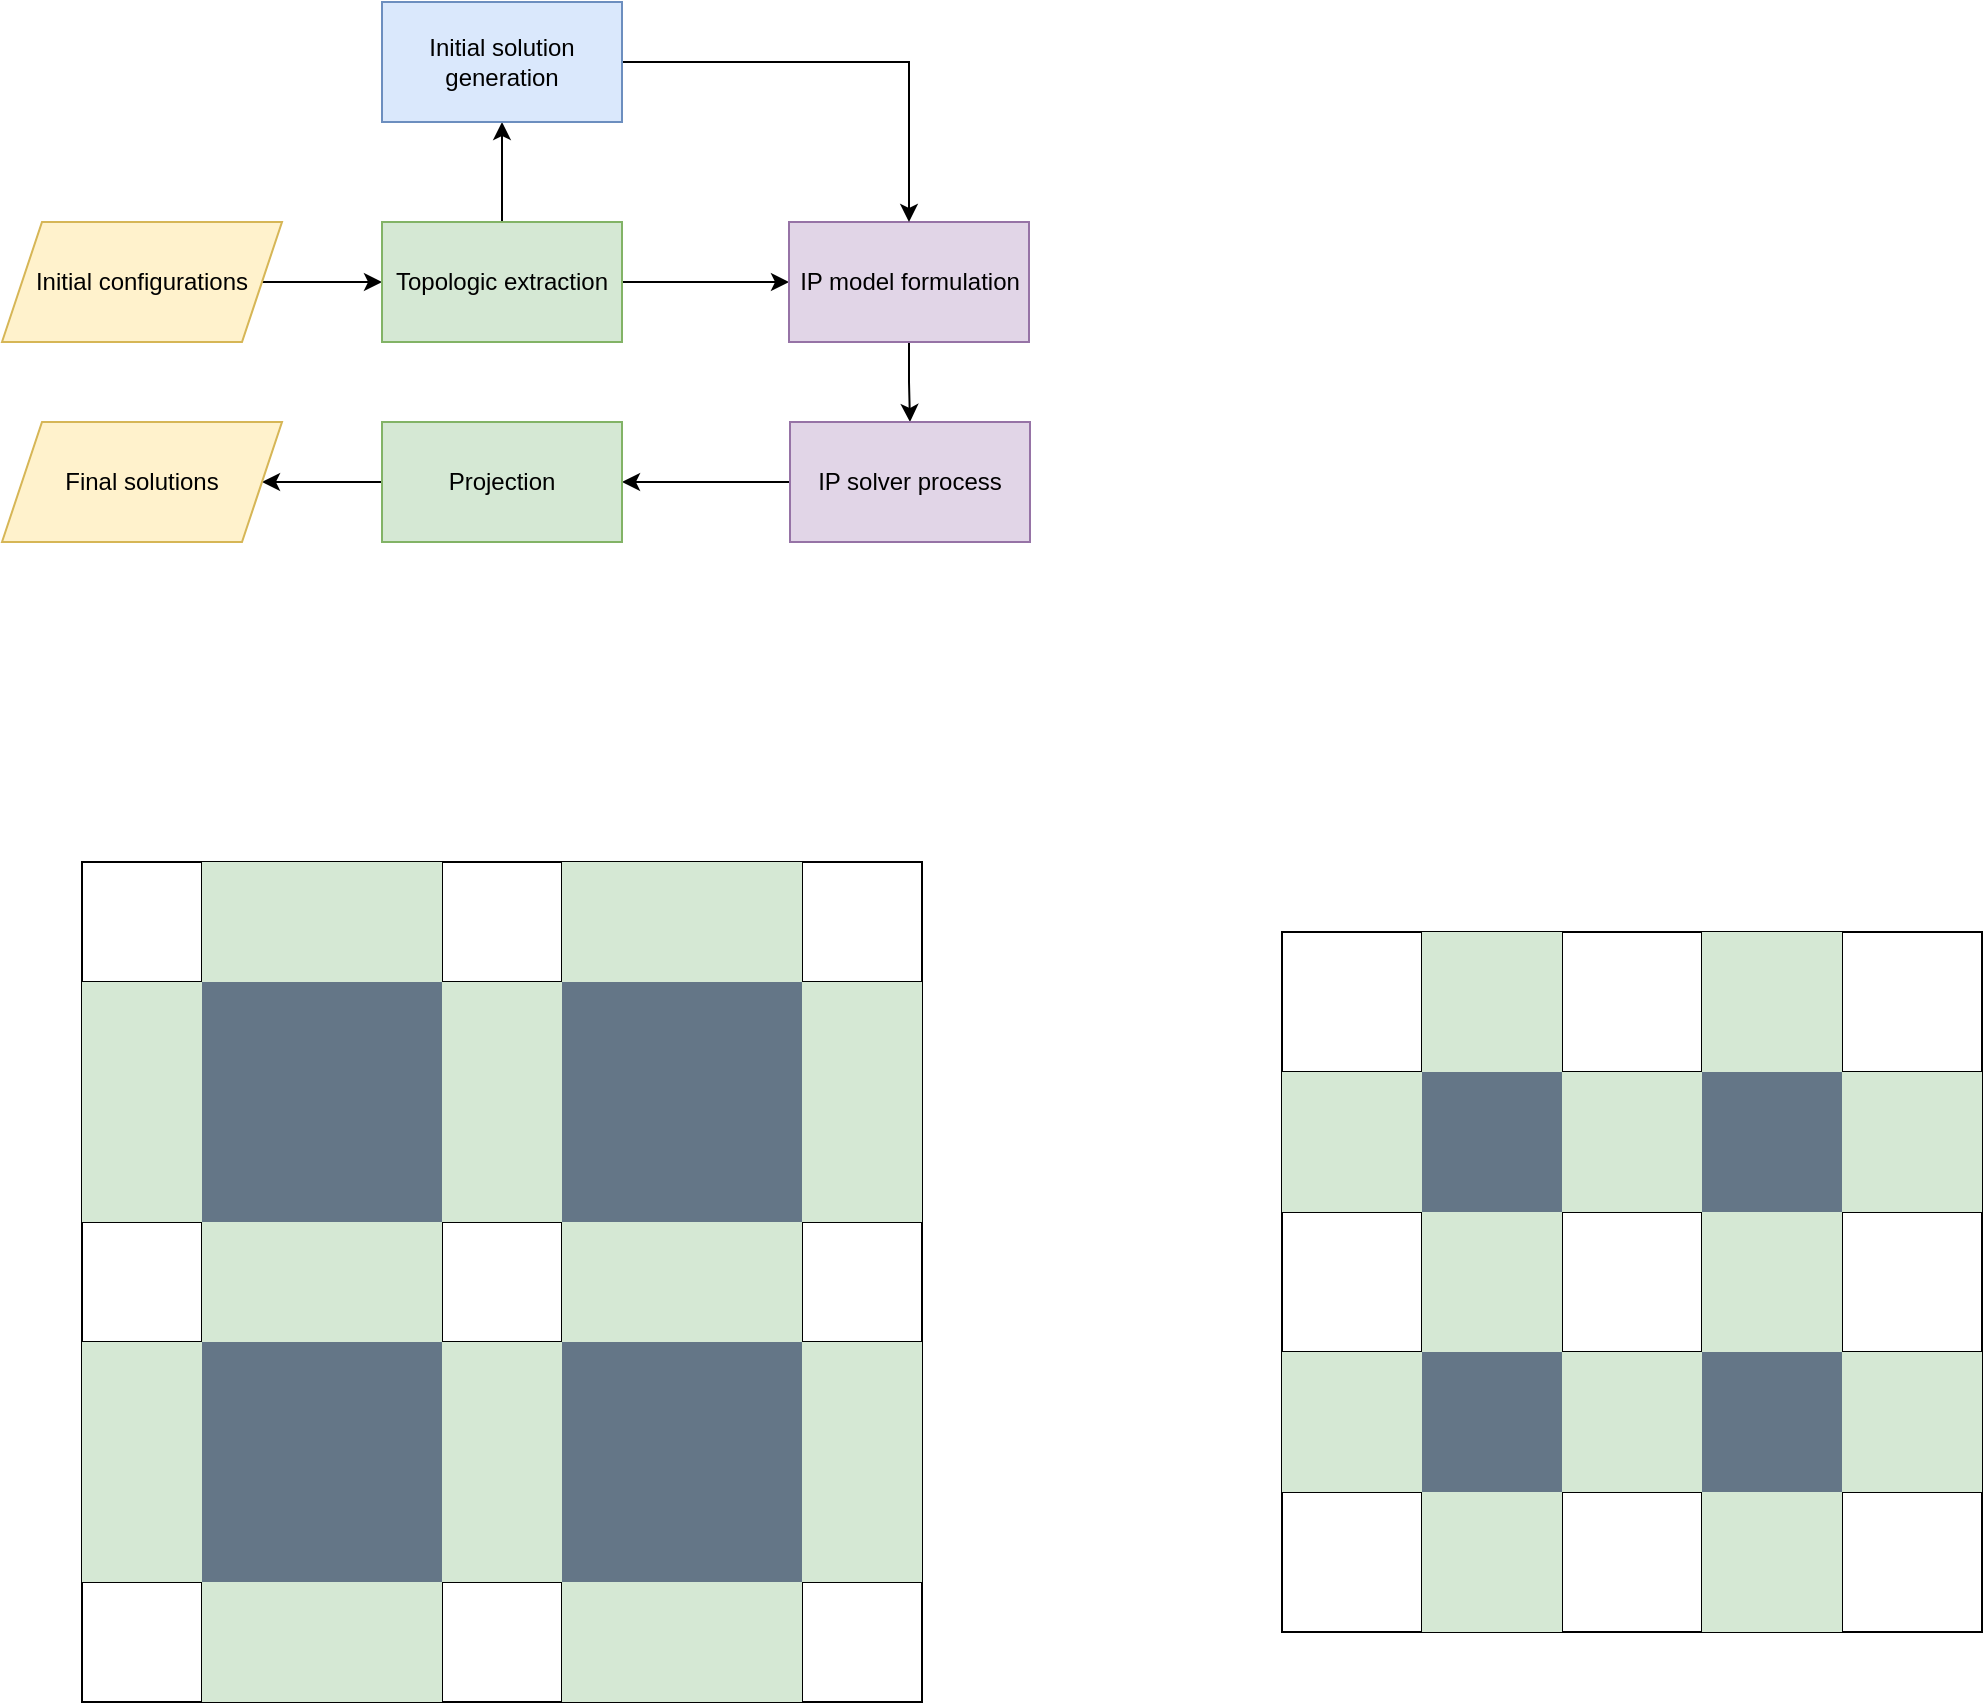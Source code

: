 <mxfile version="14.5.3" type="github">
  <diagram id="I2StB4HqvmvGapNNE5oy" name="Page-1">
    <mxGraphModel dx="1176" dy="695" grid="1" gridSize="10" guides="1" tooltips="1" connect="1" arrows="1" fold="1" page="1" pageScale="1" pageWidth="827" pageHeight="1169" math="0" shadow="0">
      <root>
        <mxCell id="0" />
        <mxCell id="1" parent="0" />
        <mxCell id="PMEJsE3CoTqAWys0NIsd-4" style="edgeStyle=orthogonalEdgeStyle;rounded=0;orthogonalLoop=1;jettySize=auto;html=1;exitX=1;exitY=0.5;exitDx=0;exitDy=0;entryX=0;entryY=0.5;entryDx=0;entryDy=0;" parent="1" source="PMEJsE3CoTqAWys0NIsd-5" target="PMEJsE3CoTqAWys0NIsd-2" edge="1">
          <mxGeometry relative="1" as="geometry">
            <mxPoint x="170" y="360" as="sourcePoint" />
          </mxGeometry>
        </mxCell>
        <mxCell id="PMEJsE3CoTqAWys0NIsd-7" value="" style="edgeStyle=orthogonalEdgeStyle;rounded=0;orthogonalLoop=1;jettySize=auto;html=1;" parent="1" source="PMEJsE3CoTqAWys0NIsd-2" target="PMEJsE3CoTqAWys0NIsd-6" edge="1">
          <mxGeometry relative="1" as="geometry" />
        </mxCell>
        <mxCell id="PMEJsE3CoTqAWys0NIsd-10" value="" style="edgeStyle=orthogonalEdgeStyle;rounded=0;orthogonalLoop=1;jettySize=auto;html=1;" parent="1" source="PMEJsE3CoTqAWys0NIsd-2" target="PMEJsE3CoTqAWys0NIsd-9" edge="1">
          <mxGeometry relative="1" as="geometry" />
        </mxCell>
        <mxCell id="PMEJsE3CoTqAWys0NIsd-2" value="Topologic extraction" style="rounded=0;whiteSpace=wrap;html=1;fillColor=#d5e8d4;strokeColor=#82b366;" parent="1" vertex="1">
          <mxGeometry x="210" y="330" width="120" height="60" as="geometry" />
        </mxCell>
        <mxCell id="PMEJsE3CoTqAWys0NIsd-5" value="Initial configurations" style="shape=parallelogram;perimeter=parallelogramPerimeter;whiteSpace=wrap;html=1;fixedSize=1;fillColor=#fff2cc;strokeColor=#d6b656;" parent="1" vertex="1">
          <mxGeometry x="20" y="330" width="140" height="60" as="geometry" />
        </mxCell>
        <mxCell id="PMEJsE3CoTqAWys0NIsd-13" value="" style="edgeStyle=orthogonalEdgeStyle;rounded=0;orthogonalLoop=1;jettySize=auto;html=1;" parent="1" source="PMEJsE3CoTqAWys0NIsd-6" target="PMEJsE3CoTqAWys0NIsd-12" edge="1">
          <mxGeometry relative="1" as="geometry" />
        </mxCell>
        <mxCell id="PMEJsE3CoTqAWys0NIsd-6" value="IP model formulation" style="rounded=0;whiteSpace=wrap;html=1;fillColor=#e1d5e7;strokeColor=#9673a6;" parent="1" vertex="1">
          <mxGeometry x="413.5" y="330" width="120" height="60" as="geometry" />
        </mxCell>
        <mxCell id="PMEJsE3CoTqAWys0NIsd-11" style="edgeStyle=orthogonalEdgeStyle;rounded=0;orthogonalLoop=1;jettySize=auto;html=1;exitX=1;exitY=0.5;exitDx=0;exitDy=0;entryX=0.5;entryY=0;entryDx=0;entryDy=0;" parent="1" source="PMEJsE3CoTqAWys0NIsd-9" target="PMEJsE3CoTqAWys0NIsd-6" edge="1">
          <mxGeometry relative="1" as="geometry" />
        </mxCell>
        <mxCell id="PMEJsE3CoTqAWys0NIsd-9" value="Initial solution generation" style="whiteSpace=wrap;html=1;rounded=0;fillColor=#dae8fc;strokeColor=#6c8ebf;" parent="1" vertex="1">
          <mxGeometry x="210" y="220" width="120" height="60" as="geometry" />
        </mxCell>
        <mxCell id="PMEJsE3CoTqAWys0NIsd-18" value="" style="edgeStyle=orthogonalEdgeStyle;rounded=0;orthogonalLoop=1;jettySize=auto;html=1;" parent="1" source="PMEJsE3CoTqAWys0NIsd-12" target="PMEJsE3CoTqAWys0NIsd-14" edge="1">
          <mxGeometry relative="1" as="geometry" />
        </mxCell>
        <mxCell id="PMEJsE3CoTqAWys0NIsd-12" value="IP solver process" style="whiteSpace=wrap;html=1;rounded=0;fillColor=#e1d5e7;strokeColor=#9673a6;" parent="1" vertex="1">
          <mxGeometry x="414" y="430" width="120" height="60" as="geometry" />
        </mxCell>
        <mxCell id="PMEJsE3CoTqAWys0NIsd-17" value="" style="edgeStyle=orthogonalEdgeStyle;rounded=0;orthogonalLoop=1;jettySize=auto;html=1;" parent="1" source="PMEJsE3CoTqAWys0NIsd-14" target="PMEJsE3CoTqAWys0NIsd-16" edge="1">
          <mxGeometry relative="1" as="geometry" />
        </mxCell>
        <mxCell id="PMEJsE3CoTqAWys0NIsd-14" value="Projection" style="whiteSpace=wrap;html=1;rounded=0;fillColor=#d5e8d4;strokeColor=#82b366;" parent="1" vertex="1">
          <mxGeometry x="210" y="430" width="120" height="60" as="geometry" />
        </mxCell>
        <mxCell id="PMEJsE3CoTqAWys0NIsd-16" value="Final solutions" style="shape=parallelogram;perimeter=parallelogramPerimeter;whiteSpace=wrap;html=1;fixedSize=1;rounded=0;fillColor=#fff2cc;strokeColor=#d6b656;" parent="1" vertex="1">
          <mxGeometry x="20" y="430" width="140" height="60" as="geometry" />
        </mxCell>
        <mxCell id="oNIAzY-AN2ZQxvYKMyRC-1" value="" style="shape=table;html=1;whiteSpace=wrap;startSize=0;container=1;collapsible=0;childLayout=tableLayout;" vertex="1" parent="1">
          <mxGeometry x="60" y="650" width="420" height="420" as="geometry" />
        </mxCell>
        <mxCell id="oNIAzY-AN2ZQxvYKMyRC-2" value="" style="shape=partialRectangle;html=1;whiteSpace=wrap;collapsible=0;dropTarget=0;pointerEvents=0;fillColor=none;top=0;left=0;bottom=0;right=0;points=[[0,0.5],[1,0.5]];portConstraint=eastwest;" vertex="1" parent="oNIAzY-AN2ZQxvYKMyRC-1">
          <mxGeometry width="420" height="60" as="geometry" />
        </mxCell>
        <mxCell id="oNIAzY-AN2ZQxvYKMyRC-3" value="" style="shape=partialRectangle;html=1;whiteSpace=wrap;connectable=0;overflow=hidden;fillColor=none;top=0;left=0;bottom=0;right=0;" vertex="1" parent="oNIAzY-AN2ZQxvYKMyRC-2">
          <mxGeometry width="60" height="60" as="geometry" />
        </mxCell>
        <mxCell id="oNIAzY-AN2ZQxvYKMyRC-4" value="" style="shape=partialRectangle;html=1;whiteSpace=wrap;connectable=0;overflow=hidden;fillColor=#d5e8d4;top=0;left=0;bottom=0;right=0;strokeColor=#82b366;" vertex="1" parent="oNIAzY-AN2ZQxvYKMyRC-2">
          <mxGeometry x="60" width="60" height="60" as="geometry" />
        </mxCell>
        <mxCell id="oNIAzY-AN2ZQxvYKMyRC-5" value="" style="shape=partialRectangle;html=1;whiteSpace=wrap;connectable=0;overflow=hidden;fillColor=#d5e8d4;top=0;left=0;bottom=0;right=0;strokeColor=#82b366;" vertex="1" parent="oNIAzY-AN2ZQxvYKMyRC-2">
          <mxGeometry x="120" width="60" height="60" as="geometry" />
        </mxCell>
        <mxCell id="oNIAzY-AN2ZQxvYKMyRC-6" value="" style="shape=partialRectangle;html=1;whiteSpace=wrap;connectable=0;overflow=hidden;fillColor=none;top=0;left=0;bottom=0;right=0;" vertex="1" parent="oNIAzY-AN2ZQxvYKMyRC-2">
          <mxGeometry x="180" width="60" height="60" as="geometry" />
        </mxCell>
        <mxCell id="oNIAzY-AN2ZQxvYKMyRC-7" value="" style="shape=partialRectangle;html=1;whiteSpace=wrap;connectable=0;overflow=hidden;fillColor=#d5e8d4;top=0;left=0;bottom=0;right=0;strokeColor=#82b366;" vertex="1" parent="oNIAzY-AN2ZQxvYKMyRC-2">
          <mxGeometry x="240" width="60" height="60" as="geometry" />
        </mxCell>
        <mxCell id="oNIAzY-AN2ZQxvYKMyRC-8" value="" style="shape=partialRectangle;html=1;whiteSpace=wrap;connectable=0;overflow=hidden;fillColor=#d5e8d4;top=0;left=0;bottom=0;right=0;strokeColor=#82b366;" vertex="1" parent="oNIAzY-AN2ZQxvYKMyRC-2">
          <mxGeometry x="300" width="60" height="60" as="geometry" />
        </mxCell>
        <mxCell id="oNIAzY-AN2ZQxvYKMyRC-9" value="" style="shape=partialRectangle;html=1;whiteSpace=wrap;connectable=0;overflow=hidden;fillColor=none;top=0;left=0;bottom=0;right=0;" vertex="1" parent="oNIAzY-AN2ZQxvYKMyRC-2">
          <mxGeometry x="360" width="60" height="60" as="geometry" />
        </mxCell>
        <mxCell id="oNIAzY-AN2ZQxvYKMyRC-10" value="" style="shape=partialRectangle;html=1;whiteSpace=wrap;collapsible=0;dropTarget=0;pointerEvents=0;fillColor=none;top=0;left=0;bottom=0;right=0;points=[[0,0.5],[1,0.5]];portConstraint=eastwest;" vertex="1" parent="oNIAzY-AN2ZQxvYKMyRC-1">
          <mxGeometry y="60" width="420" height="60" as="geometry" />
        </mxCell>
        <mxCell id="oNIAzY-AN2ZQxvYKMyRC-11" value="" style="shape=partialRectangle;html=1;whiteSpace=wrap;connectable=0;overflow=hidden;fillColor=#d5e8d4;top=0;left=0;bottom=0;right=0;strokeColor=#82b366;" vertex="1" parent="oNIAzY-AN2ZQxvYKMyRC-10">
          <mxGeometry width="60" height="60" as="geometry" />
        </mxCell>
        <mxCell id="oNIAzY-AN2ZQxvYKMyRC-12" value="" style="shape=partialRectangle;html=1;whiteSpace=wrap;connectable=0;overflow=hidden;fillColor=#647687;top=0;left=0;bottom=0;right=0;strokeColor=#314354;fontColor=#ffffff;" vertex="1" parent="oNIAzY-AN2ZQxvYKMyRC-10">
          <mxGeometry x="60" width="60" height="60" as="geometry" />
        </mxCell>
        <mxCell id="oNIAzY-AN2ZQxvYKMyRC-13" value="" style="shape=partialRectangle;html=1;whiteSpace=wrap;connectable=0;overflow=hidden;fillColor=#647687;top=0;left=0;bottom=0;right=0;strokeColor=#314354;fontColor=#ffffff;" vertex="1" parent="oNIAzY-AN2ZQxvYKMyRC-10">
          <mxGeometry x="120" width="60" height="60" as="geometry" />
        </mxCell>
        <mxCell id="oNIAzY-AN2ZQxvYKMyRC-14" value="" style="shape=partialRectangle;html=1;whiteSpace=wrap;connectable=0;overflow=hidden;fillColor=#d5e8d4;top=0;left=0;bottom=0;right=0;strokeColor=#82b366;" vertex="1" parent="oNIAzY-AN2ZQxvYKMyRC-10">
          <mxGeometry x="180" width="60" height="60" as="geometry" />
        </mxCell>
        <mxCell id="oNIAzY-AN2ZQxvYKMyRC-15" value="" style="shape=partialRectangle;html=1;whiteSpace=wrap;connectable=0;overflow=hidden;fillColor=#647687;top=0;left=0;bottom=0;right=0;strokeColor=#314354;fontColor=#ffffff;" vertex="1" parent="oNIAzY-AN2ZQxvYKMyRC-10">
          <mxGeometry x="240" width="60" height="60" as="geometry" />
        </mxCell>
        <mxCell id="oNIAzY-AN2ZQxvYKMyRC-16" value="" style="shape=partialRectangle;html=1;whiteSpace=wrap;connectable=0;overflow=hidden;fillColor=#647687;top=0;left=0;bottom=0;right=0;strokeColor=#314354;fontColor=#ffffff;" vertex="1" parent="oNIAzY-AN2ZQxvYKMyRC-10">
          <mxGeometry x="300" width="60" height="60" as="geometry" />
        </mxCell>
        <mxCell id="oNIAzY-AN2ZQxvYKMyRC-17" value="" style="shape=partialRectangle;html=1;whiteSpace=wrap;connectable=0;overflow=hidden;fillColor=#d5e8d4;top=0;left=0;bottom=0;right=0;strokeColor=#82b366;" vertex="1" parent="oNIAzY-AN2ZQxvYKMyRC-10">
          <mxGeometry x="360" width="60" height="60" as="geometry" />
        </mxCell>
        <mxCell id="oNIAzY-AN2ZQxvYKMyRC-18" value="" style="shape=partialRectangle;html=1;whiteSpace=wrap;collapsible=0;dropTarget=0;pointerEvents=0;fillColor=none;top=0;left=0;bottom=0;right=0;points=[[0,0.5],[1,0.5]];portConstraint=eastwest;" vertex="1" parent="oNIAzY-AN2ZQxvYKMyRC-1">
          <mxGeometry y="120" width="420" height="60" as="geometry" />
        </mxCell>
        <mxCell id="oNIAzY-AN2ZQxvYKMyRC-19" value="" style="shape=partialRectangle;html=1;whiteSpace=wrap;connectable=0;overflow=hidden;fillColor=#d5e8d4;top=0;left=0;bottom=0;right=0;strokeColor=#82b366;" vertex="1" parent="oNIAzY-AN2ZQxvYKMyRC-18">
          <mxGeometry width="60" height="60" as="geometry" />
        </mxCell>
        <mxCell id="oNIAzY-AN2ZQxvYKMyRC-20" value="" style="shape=partialRectangle;html=1;whiteSpace=wrap;connectable=0;overflow=hidden;fillColor=#647687;top=0;left=0;bottom=0;right=0;strokeColor=#314354;fontColor=#ffffff;" vertex="1" parent="oNIAzY-AN2ZQxvYKMyRC-18">
          <mxGeometry x="60" width="60" height="60" as="geometry" />
        </mxCell>
        <mxCell id="oNIAzY-AN2ZQxvYKMyRC-21" value="" style="shape=partialRectangle;html=1;whiteSpace=wrap;connectable=0;overflow=hidden;fillColor=#647687;top=0;left=0;bottom=0;right=0;strokeColor=#314354;fontColor=#ffffff;" vertex="1" parent="oNIAzY-AN2ZQxvYKMyRC-18">
          <mxGeometry x="120" width="60" height="60" as="geometry" />
        </mxCell>
        <mxCell id="oNIAzY-AN2ZQxvYKMyRC-22" value="" style="shape=partialRectangle;html=1;whiteSpace=wrap;connectable=0;overflow=hidden;fillColor=#d5e8d4;top=0;left=0;bottom=0;right=0;strokeColor=#82b366;" vertex="1" parent="oNIAzY-AN2ZQxvYKMyRC-18">
          <mxGeometry x="180" width="60" height="60" as="geometry" />
        </mxCell>
        <mxCell id="oNIAzY-AN2ZQxvYKMyRC-23" value="" style="shape=partialRectangle;html=1;whiteSpace=wrap;connectable=0;overflow=hidden;fillColor=#647687;top=0;left=0;bottom=0;right=0;strokeColor=#314354;fontColor=#ffffff;" vertex="1" parent="oNIAzY-AN2ZQxvYKMyRC-18">
          <mxGeometry x="240" width="60" height="60" as="geometry" />
        </mxCell>
        <mxCell id="oNIAzY-AN2ZQxvYKMyRC-24" value="" style="shape=partialRectangle;html=1;whiteSpace=wrap;connectable=0;overflow=hidden;fillColor=#647687;top=0;left=0;bottom=0;right=0;strokeColor=#314354;fontColor=#ffffff;" vertex="1" parent="oNIAzY-AN2ZQxvYKMyRC-18">
          <mxGeometry x="300" width="60" height="60" as="geometry" />
        </mxCell>
        <mxCell id="oNIAzY-AN2ZQxvYKMyRC-25" value="" style="shape=partialRectangle;html=1;whiteSpace=wrap;connectable=0;overflow=hidden;fillColor=#d5e8d4;top=0;left=0;bottom=0;right=0;strokeColor=#82b366;" vertex="1" parent="oNIAzY-AN2ZQxvYKMyRC-18">
          <mxGeometry x="360" width="60" height="60" as="geometry" />
        </mxCell>
        <mxCell id="oNIAzY-AN2ZQxvYKMyRC-26" value="" style="shape=partialRectangle;html=1;whiteSpace=wrap;collapsible=0;dropTarget=0;pointerEvents=0;fillColor=none;top=0;left=0;bottom=0;right=0;points=[[0,0.5],[1,0.5]];portConstraint=eastwest;" vertex="1" parent="oNIAzY-AN2ZQxvYKMyRC-1">
          <mxGeometry y="180" width="420" height="60" as="geometry" />
        </mxCell>
        <mxCell id="oNIAzY-AN2ZQxvYKMyRC-27" value="" style="shape=partialRectangle;html=1;whiteSpace=wrap;connectable=0;overflow=hidden;fillColor=none;top=0;left=0;bottom=0;right=0;" vertex="1" parent="oNIAzY-AN2ZQxvYKMyRC-26">
          <mxGeometry width="60" height="60" as="geometry" />
        </mxCell>
        <mxCell id="oNIAzY-AN2ZQxvYKMyRC-28" value="" style="shape=partialRectangle;html=1;whiteSpace=wrap;connectable=0;overflow=hidden;fillColor=#d5e8d4;top=0;left=0;bottom=0;right=0;strokeColor=#82b366;" vertex="1" parent="oNIAzY-AN2ZQxvYKMyRC-26">
          <mxGeometry x="60" width="60" height="60" as="geometry" />
        </mxCell>
        <mxCell id="oNIAzY-AN2ZQxvYKMyRC-29" value="" style="shape=partialRectangle;html=1;whiteSpace=wrap;connectable=0;overflow=hidden;fillColor=#d5e8d4;top=0;left=0;bottom=0;right=0;strokeColor=#82b366;" vertex="1" parent="oNIAzY-AN2ZQxvYKMyRC-26">
          <mxGeometry x="120" width="60" height="60" as="geometry" />
        </mxCell>
        <mxCell id="oNIAzY-AN2ZQxvYKMyRC-30" value="" style="shape=partialRectangle;html=1;whiteSpace=wrap;connectable=0;overflow=hidden;fillColor=none;top=0;left=0;bottom=0;right=0;" vertex="1" parent="oNIAzY-AN2ZQxvYKMyRC-26">
          <mxGeometry x="180" width="60" height="60" as="geometry" />
        </mxCell>
        <mxCell id="oNIAzY-AN2ZQxvYKMyRC-31" value="" style="shape=partialRectangle;html=1;whiteSpace=wrap;connectable=0;overflow=hidden;fillColor=#d5e8d4;top=0;left=0;bottom=0;right=0;strokeColor=#82b366;" vertex="1" parent="oNIAzY-AN2ZQxvYKMyRC-26">
          <mxGeometry x="240" width="60" height="60" as="geometry" />
        </mxCell>
        <mxCell id="oNIAzY-AN2ZQxvYKMyRC-32" value="" style="shape=partialRectangle;html=1;whiteSpace=wrap;connectable=0;overflow=hidden;fillColor=#d5e8d4;top=0;left=0;bottom=0;right=0;strokeColor=#82b366;" vertex="1" parent="oNIAzY-AN2ZQxvYKMyRC-26">
          <mxGeometry x="300" width="60" height="60" as="geometry" />
        </mxCell>
        <mxCell id="oNIAzY-AN2ZQxvYKMyRC-33" value="" style="shape=partialRectangle;html=1;whiteSpace=wrap;connectable=0;overflow=hidden;fillColor=none;top=0;left=0;bottom=0;right=0;" vertex="1" parent="oNIAzY-AN2ZQxvYKMyRC-26">
          <mxGeometry x="360" width="60" height="60" as="geometry" />
        </mxCell>
        <mxCell id="oNIAzY-AN2ZQxvYKMyRC-34" value="" style="shape=partialRectangle;html=1;whiteSpace=wrap;collapsible=0;dropTarget=0;pointerEvents=0;fillColor=none;top=0;left=0;bottom=0;right=0;points=[[0,0.5],[1,0.5]];portConstraint=eastwest;" vertex="1" parent="oNIAzY-AN2ZQxvYKMyRC-1">
          <mxGeometry y="240" width="420" height="60" as="geometry" />
        </mxCell>
        <mxCell id="oNIAzY-AN2ZQxvYKMyRC-35" value="" style="shape=partialRectangle;html=1;whiteSpace=wrap;connectable=0;overflow=hidden;fillColor=#d5e8d4;top=0;left=0;bottom=0;right=0;strokeColor=#82b366;" vertex="1" parent="oNIAzY-AN2ZQxvYKMyRC-34">
          <mxGeometry width="60" height="60" as="geometry" />
        </mxCell>
        <mxCell id="oNIAzY-AN2ZQxvYKMyRC-36" value="" style="shape=partialRectangle;html=1;whiteSpace=wrap;connectable=0;overflow=hidden;fillColor=#647687;top=0;left=0;bottom=0;right=0;strokeColor=#314354;fontColor=#ffffff;" vertex="1" parent="oNIAzY-AN2ZQxvYKMyRC-34">
          <mxGeometry x="60" width="60" height="60" as="geometry" />
        </mxCell>
        <mxCell id="oNIAzY-AN2ZQxvYKMyRC-37" value="" style="shape=partialRectangle;html=1;whiteSpace=wrap;connectable=0;overflow=hidden;fillColor=#647687;top=0;left=0;bottom=0;right=0;strokeColor=#314354;fontColor=#ffffff;" vertex="1" parent="oNIAzY-AN2ZQxvYKMyRC-34">
          <mxGeometry x="120" width="60" height="60" as="geometry" />
        </mxCell>
        <mxCell id="oNIAzY-AN2ZQxvYKMyRC-38" value="" style="shape=partialRectangle;html=1;whiteSpace=wrap;connectable=0;overflow=hidden;fillColor=#d5e8d4;top=0;left=0;bottom=0;right=0;strokeColor=#82b366;" vertex="1" parent="oNIAzY-AN2ZQxvYKMyRC-34">
          <mxGeometry x="180" width="60" height="60" as="geometry" />
        </mxCell>
        <mxCell id="oNIAzY-AN2ZQxvYKMyRC-39" value="" style="shape=partialRectangle;html=1;whiteSpace=wrap;connectable=0;overflow=hidden;fillColor=#647687;top=0;left=0;bottom=0;right=0;strokeColor=#314354;fontColor=#ffffff;" vertex="1" parent="oNIAzY-AN2ZQxvYKMyRC-34">
          <mxGeometry x="240" width="60" height="60" as="geometry" />
        </mxCell>
        <mxCell id="oNIAzY-AN2ZQxvYKMyRC-40" value="" style="shape=partialRectangle;html=1;whiteSpace=wrap;connectable=0;overflow=hidden;fillColor=#647687;top=0;left=0;bottom=0;right=0;strokeColor=#314354;fontColor=#ffffff;" vertex="1" parent="oNIAzY-AN2ZQxvYKMyRC-34">
          <mxGeometry x="300" width="60" height="60" as="geometry" />
        </mxCell>
        <mxCell id="oNIAzY-AN2ZQxvYKMyRC-41" value="" style="shape=partialRectangle;html=1;whiteSpace=wrap;connectable=0;overflow=hidden;fillColor=#d5e8d4;top=0;left=0;bottom=0;right=0;strokeColor=#82b366;" vertex="1" parent="oNIAzY-AN2ZQxvYKMyRC-34">
          <mxGeometry x="360" width="60" height="60" as="geometry" />
        </mxCell>
        <mxCell id="oNIAzY-AN2ZQxvYKMyRC-42" value="" style="shape=partialRectangle;html=1;whiteSpace=wrap;collapsible=0;dropTarget=0;pointerEvents=0;fillColor=none;top=0;left=0;bottom=0;right=0;points=[[0,0.5],[1,0.5]];portConstraint=eastwest;" vertex="1" parent="oNIAzY-AN2ZQxvYKMyRC-1">
          <mxGeometry y="300" width="420" height="60" as="geometry" />
        </mxCell>
        <mxCell id="oNIAzY-AN2ZQxvYKMyRC-43" value="" style="shape=partialRectangle;html=1;whiteSpace=wrap;connectable=0;overflow=hidden;fillColor=#d5e8d4;top=0;left=0;bottom=0;right=0;strokeColor=#82b366;" vertex="1" parent="oNIAzY-AN2ZQxvYKMyRC-42">
          <mxGeometry width="60" height="60" as="geometry" />
        </mxCell>
        <mxCell id="oNIAzY-AN2ZQxvYKMyRC-44" value="" style="shape=partialRectangle;html=1;whiteSpace=wrap;connectable=0;overflow=hidden;fillColor=#647687;top=0;left=0;bottom=0;right=0;strokeColor=#314354;fontColor=#ffffff;" vertex="1" parent="oNIAzY-AN2ZQxvYKMyRC-42">
          <mxGeometry x="60" width="60" height="60" as="geometry" />
        </mxCell>
        <mxCell id="oNIAzY-AN2ZQxvYKMyRC-45" value="" style="shape=partialRectangle;html=1;whiteSpace=wrap;connectable=0;overflow=hidden;fillColor=#647687;top=0;left=0;bottom=0;right=0;strokeColor=#314354;fontColor=#ffffff;" vertex="1" parent="oNIAzY-AN2ZQxvYKMyRC-42">
          <mxGeometry x="120" width="60" height="60" as="geometry" />
        </mxCell>
        <mxCell id="oNIAzY-AN2ZQxvYKMyRC-46" value="" style="shape=partialRectangle;html=1;whiteSpace=wrap;connectable=0;overflow=hidden;fillColor=#d5e8d4;top=0;left=0;bottom=0;right=0;strokeColor=#82b366;" vertex="1" parent="oNIAzY-AN2ZQxvYKMyRC-42">
          <mxGeometry x="180" width="60" height="60" as="geometry" />
        </mxCell>
        <mxCell id="oNIAzY-AN2ZQxvYKMyRC-47" value="" style="shape=partialRectangle;html=1;whiteSpace=wrap;connectable=0;overflow=hidden;fillColor=#647687;top=0;left=0;bottom=0;right=0;strokeColor=#314354;fontColor=#ffffff;" vertex="1" parent="oNIAzY-AN2ZQxvYKMyRC-42">
          <mxGeometry x="240" width="60" height="60" as="geometry" />
        </mxCell>
        <mxCell id="oNIAzY-AN2ZQxvYKMyRC-48" value="" style="shape=partialRectangle;html=1;whiteSpace=wrap;connectable=0;overflow=hidden;fillColor=#647687;top=0;left=0;bottom=0;right=0;strokeColor=#314354;fontColor=#ffffff;" vertex="1" parent="oNIAzY-AN2ZQxvYKMyRC-42">
          <mxGeometry x="300" width="60" height="60" as="geometry" />
        </mxCell>
        <mxCell id="oNIAzY-AN2ZQxvYKMyRC-49" value="" style="shape=partialRectangle;html=1;whiteSpace=wrap;connectable=0;overflow=hidden;fillColor=#d5e8d4;top=0;left=0;bottom=0;right=0;strokeColor=#82b366;" vertex="1" parent="oNIAzY-AN2ZQxvYKMyRC-42">
          <mxGeometry x="360" width="60" height="60" as="geometry" />
        </mxCell>
        <mxCell id="oNIAzY-AN2ZQxvYKMyRC-50" value="" style="shape=partialRectangle;html=1;whiteSpace=wrap;collapsible=0;dropTarget=0;pointerEvents=0;fillColor=none;top=0;left=0;bottom=0;right=0;points=[[0,0.5],[1,0.5]];portConstraint=eastwest;" vertex="1" parent="oNIAzY-AN2ZQxvYKMyRC-1">
          <mxGeometry y="360" width="420" height="60" as="geometry" />
        </mxCell>
        <mxCell id="oNIAzY-AN2ZQxvYKMyRC-51" value="" style="shape=partialRectangle;html=1;whiteSpace=wrap;connectable=0;overflow=hidden;fillColor=none;top=0;left=0;bottom=0;right=0;" vertex="1" parent="oNIAzY-AN2ZQxvYKMyRC-50">
          <mxGeometry width="60" height="60" as="geometry" />
        </mxCell>
        <mxCell id="oNIAzY-AN2ZQxvYKMyRC-52" value="" style="shape=partialRectangle;html=1;whiteSpace=wrap;connectable=0;overflow=hidden;fillColor=#d5e8d4;top=0;left=0;bottom=0;right=0;strokeColor=#82b366;" vertex="1" parent="oNIAzY-AN2ZQxvYKMyRC-50">
          <mxGeometry x="60" width="60" height="60" as="geometry" />
        </mxCell>
        <mxCell id="oNIAzY-AN2ZQxvYKMyRC-53" value="" style="shape=partialRectangle;html=1;whiteSpace=wrap;connectable=0;overflow=hidden;fillColor=#d5e8d4;top=0;left=0;bottom=0;right=0;strokeColor=#82b366;" vertex="1" parent="oNIAzY-AN2ZQxvYKMyRC-50">
          <mxGeometry x="120" width="60" height="60" as="geometry" />
        </mxCell>
        <mxCell id="oNIAzY-AN2ZQxvYKMyRC-54" value="" style="shape=partialRectangle;html=1;whiteSpace=wrap;connectable=0;overflow=hidden;fillColor=none;top=0;left=0;bottom=0;right=0;" vertex="1" parent="oNIAzY-AN2ZQxvYKMyRC-50">
          <mxGeometry x="180" width="60" height="60" as="geometry" />
        </mxCell>
        <mxCell id="oNIAzY-AN2ZQxvYKMyRC-55" value="" style="shape=partialRectangle;html=1;whiteSpace=wrap;connectable=0;overflow=hidden;fillColor=#d5e8d4;top=0;left=0;bottom=0;right=0;strokeColor=#82b366;" vertex="1" parent="oNIAzY-AN2ZQxvYKMyRC-50">
          <mxGeometry x="240" width="60" height="60" as="geometry" />
        </mxCell>
        <mxCell id="oNIAzY-AN2ZQxvYKMyRC-56" value="" style="shape=partialRectangle;html=1;whiteSpace=wrap;connectable=0;overflow=hidden;fillColor=#d5e8d4;top=0;left=0;bottom=0;right=0;strokeColor=#82b366;" vertex="1" parent="oNIAzY-AN2ZQxvYKMyRC-50">
          <mxGeometry x="300" width="60" height="60" as="geometry" />
        </mxCell>
        <mxCell id="oNIAzY-AN2ZQxvYKMyRC-57" value="" style="shape=partialRectangle;html=1;whiteSpace=wrap;connectable=0;overflow=hidden;fillColor=none;top=0;left=0;bottom=0;right=0;" vertex="1" parent="oNIAzY-AN2ZQxvYKMyRC-50">
          <mxGeometry x="360" width="60" height="60" as="geometry" />
        </mxCell>
        <mxCell id="oNIAzY-AN2ZQxvYKMyRC-58" value="" style="shape=table;html=1;whiteSpace=wrap;startSize=0;container=1;collapsible=0;childLayout=tableLayout;" vertex="1" parent="1">
          <mxGeometry x="660" y="685" width="350" height="350" as="geometry" />
        </mxCell>
        <mxCell id="oNIAzY-AN2ZQxvYKMyRC-59" value="" style="shape=partialRectangle;html=1;whiteSpace=wrap;collapsible=0;dropTarget=0;pointerEvents=0;fillColor=none;top=0;left=0;bottom=0;right=0;points=[[0,0.5],[1,0.5]];portConstraint=eastwest;" vertex="1" parent="oNIAzY-AN2ZQxvYKMyRC-58">
          <mxGeometry width="350" height="70" as="geometry" />
        </mxCell>
        <mxCell id="oNIAzY-AN2ZQxvYKMyRC-60" value="" style="shape=partialRectangle;html=1;whiteSpace=wrap;connectable=0;overflow=hidden;fillColor=none;top=0;left=0;bottom=0;right=0;" vertex="1" parent="oNIAzY-AN2ZQxvYKMyRC-59">
          <mxGeometry width="70" height="70" as="geometry" />
        </mxCell>
        <mxCell id="oNIAzY-AN2ZQxvYKMyRC-61" value="" style="shape=partialRectangle;html=1;whiteSpace=wrap;connectable=0;overflow=hidden;fillColor=#d5e8d4;top=0;left=0;bottom=0;right=0;strokeColor=#82b366;" vertex="1" parent="oNIAzY-AN2ZQxvYKMyRC-59">
          <mxGeometry x="70" width="70" height="70" as="geometry" />
        </mxCell>
        <mxCell id="oNIAzY-AN2ZQxvYKMyRC-62" value="" style="shape=partialRectangle;html=1;whiteSpace=wrap;connectable=0;overflow=hidden;fillColor=none;top=0;left=0;bottom=0;right=0;" vertex="1" parent="oNIAzY-AN2ZQxvYKMyRC-59">
          <mxGeometry x="140" width="70" height="70" as="geometry" />
        </mxCell>
        <mxCell id="oNIAzY-AN2ZQxvYKMyRC-63" value="" style="shape=partialRectangle;html=1;whiteSpace=wrap;connectable=0;overflow=hidden;fillColor=#d5e8d4;top=0;left=0;bottom=0;right=0;strokeColor=#82b366;" vertex="1" parent="oNIAzY-AN2ZQxvYKMyRC-59">
          <mxGeometry x="210" width="70" height="70" as="geometry" />
        </mxCell>
        <mxCell id="oNIAzY-AN2ZQxvYKMyRC-64" value="" style="shape=partialRectangle;html=1;whiteSpace=wrap;connectable=0;overflow=hidden;fillColor=none;top=0;left=0;bottom=0;right=0;" vertex="1" parent="oNIAzY-AN2ZQxvYKMyRC-59">
          <mxGeometry x="280" width="70" height="70" as="geometry" />
        </mxCell>
        <mxCell id="oNIAzY-AN2ZQxvYKMyRC-65" value="" style="shape=partialRectangle;html=1;whiteSpace=wrap;collapsible=0;dropTarget=0;pointerEvents=0;fillColor=none;top=0;left=0;bottom=0;right=0;points=[[0,0.5],[1,0.5]];portConstraint=eastwest;" vertex="1" parent="oNIAzY-AN2ZQxvYKMyRC-58">
          <mxGeometry y="70" width="350" height="70" as="geometry" />
        </mxCell>
        <mxCell id="oNIAzY-AN2ZQxvYKMyRC-66" value="" style="shape=partialRectangle;html=1;whiteSpace=wrap;connectable=0;overflow=hidden;fillColor=#d5e8d4;top=0;left=0;bottom=0;right=0;strokeColor=#82b366;" vertex="1" parent="oNIAzY-AN2ZQxvYKMyRC-65">
          <mxGeometry width="70" height="70" as="geometry" />
        </mxCell>
        <mxCell id="oNIAzY-AN2ZQxvYKMyRC-67" value="" style="shape=partialRectangle;html=1;whiteSpace=wrap;connectable=0;overflow=hidden;fillColor=#647687;top=0;left=0;bottom=0;right=0;strokeColor=#314354;fontColor=#ffffff;" vertex="1" parent="oNIAzY-AN2ZQxvYKMyRC-65">
          <mxGeometry x="70" width="70" height="70" as="geometry" />
        </mxCell>
        <mxCell id="oNIAzY-AN2ZQxvYKMyRC-68" value="" style="shape=partialRectangle;html=1;whiteSpace=wrap;connectable=0;overflow=hidden;fillColor=#d5e8d4;top=0;left=0;bottom=0;right=0;strokeColor=#82b366;" vertex="1" parent="oNIAzY-AN2ZQxvYKMyRC-65">
          <mxGeometry x="140" width="70" height="70" as="geometry" />
        </mxCell>
        <mxCell id="oNIAzY-AN2ZQxvYKMyRC-69" value="" style="shape=partialRectangle;html=1;whiteSpace=wrap;connectable=0;overflow=hidden;fillColor=#647687;top=0;left=0;bottom=0;right=0;strokeColor=#314354;fontColor=#ffffff;" vertex="1" parent="oNIAzY-AN2ZQxvYKMyRC-65">
          <mxGeometry x="210" width="70" height="70" as="geometry" />
        </mxCell>
        <mxCell id="oNIAzY-AN2ZQxvYKMyRC-70" value="" style="shape=partialRectangle;html=1;whiteSpace=wrap;connectable=0;overflow=hidden;fillColor=#d5e8d4;top=0;left=0;bottom=0;right=0;strokeColor=#82b366;" vertex="1" parent="oNIAzY-AN2ZQxvYKMyRC-65">
          <mxGeometry x="280" width="70" height="70" as="geometry" />
        </mxCell>
        <mxCell id="oNIAzY-AN2ZQxvYKMyRC-71" value="" style="shape=partialRectangle;html=1;whiteSpace=wrap;collapsible=0;dropTarget=0;pointerEvents=0;fillColor=none;top=0;left=0;bottom=0;right=0;points=[[0,0.5],[1,0.5]];portConstraint=eastwest;" vertex="1" parent="oNIAzY-AN2ZQxvYKMyRC-58">
          <mxGeometry y="140" width="350" height="70" as="geometry" />
        </mxCell>
        <mxCell id="oNIAzY-AN2ZQxvYKMyRC-72" value="" style="shape=partialRectangle;html=1;whiteSpace=wrap;connectable=0;overflow=hidden;fillColor=none;top=0;left=0;bottom=0;right=0;" vertex="1" parent="oNIAzY-AN2ZQxvYKMyRC-71">
          <mxGeometry width="70" height="70" as="geometry" />
        </mxCell>
        <mxCell id="oNIAzY-AN2ZQxvYKMyRC-73" value="" style="shape=partialRectangle;html=1;whiteSpace=wrap;connectable=0;overflow=hidden;fillColor=#d5e8d4;top=0;left=0;bottom=0;right=0;strokeColor=#82b366;" vertex="1" parent="oNIAzY-AN2ZQxvYKMyRC-71">
          <mxGeometry x="70" width="70" height="70" as="geometry" />
        </mxCell>
        <mxCell id="oNIAzY-AN2ZQxvYKMyRC-74" value="" style="shape=partialRectangle;html=1;whiteSpace=wrap;connectable=0;overflow=hidden;fillColor=none;top=0;left=0;bottom=0;right=0;" vertex="1" parent="oNIAzY-AN2ZQxvYKMyRC-71">
          <mxGeometry x="140" width="70" height="70" as="geometry" />
        </mxCell>
        <mxCell id="oNIAzY-AN2ZQxvYKMyRC-75" value="" style="shape=partialRectangle;html=1;whiteSpace=wrap;connectable=0;overflow=hidden;fillColor=#d5e8d4;top=0;left=0;bottom=0;right=0;strokeColor=#82b366;" vertex="1" parent="oNIAzY-AN2ZQxvYKMyRC-71">
          <mxGeometry x="210" width="70" height="70" as="geometry" />
        </mxCell>
        <mxCell id="oNIAzY-AN2ZQxvYKMyRC-76" value="" style="shape=partialRectangle;html=1;whiteSpace=wrap;connectable=0;overflow=hidden;fillColor=none;top=0;left=0;bottom=0;right=0;" vertex="1" parent="oNIAzY-AN2ZQxvYKMyRC-71">
          <mxGeometry x="280" width="70" height="70" as="geometry" />
        </mxCell>
        <mxCell id="oNIAzY-AN2ZQxvYKMyRC-77" value="" style="shape=partialRectangle;html=1;whiteSpace=wrap;collapsible=0;dropTarget=0;pointerEvents=0;fillColor=none;top=0;left=0;bottom=0;right=0;points=[[0,0.5],[1,0.5]];portConstraint=eastwest;" vertex="1" parent="oNIAzY-AN2ZQxvYKMyRC-58">
          <mxGeometry y="210" width="350" height="70" as="geometry" />
        </mxCell>
        <mxCell id="oNIAzY-AN2ZQxvYKMyRC-78" value="" style="shape=partialRectangle;html=1;whiteSpace=wrap;connectable=0;overflow=hidden;fillColor=#d5e8d4;top=0;left=0;bottom=0;right=0;strokeColor=#82b366;" vertex="1" parent="oNIAzY-AN2ZQxvYKMyRC-77">
          <mxGeometry width="70" height="70" as="geometry" />
        </mxCell>
        <mxCell id="oNIAzY-AN2ZQxvYKMyRC-79" value="" style="shape=partialRectangle;html=1;whiteSpace=wrap;connectable=0;overflow=hidden;fillColor=#647687;top=0;left=0;bottom=0;right=0;strokeColor=#314354;fontColor=#ffffff;" vertex="1" parent="oNIAzY-AN2ZQxvYKMyRC-77">
          <mxGeometry x="70" width="70" height="70" as="geometry" />
        </mxCell>
        <mxCell id="oNIAzY-AN2ZQxvYKMyRC-80" value="" style="shape=partialRectangle;html=1;whiteSpace=wrap;connectable=0;overflow=hidden;fillColor=#d5e8d4;top=0;left=0;bottom=0;right=0;strokeColor=#82b366;" vertex="1" parent="oNIAzY-AN2ZQxvYKMyRC-77">
          <mxGeometry x="140" width="70" height="70" as="geometry" />
        </mxCell>
        <mxCell id="oNIAzY-AN2ZQxvYKMyRC-81" value="" style="shape=partialRectangle;html=1;whiteSpace=wrap;connectable=0;overflow=hidden;fillColor=#647687;top=0;left=0;bottom=0;right=0;strokeColor=#314354;fontColor=#ffffff;" vertex="1" parent="oNIAzY-AN2ZQxvYKMyRC-77">
          <mxGeometry x="210" width="70" height="70" as="geometry" />
        </mxCell>
        <mxCell id="oNIAzY-AN2ZQxvYKMyRC-82" value="" style="shape=partialRectangle;html=1;whiteSpace=wrap;connectable=0;overflow=hidden;fillColor=#d5e8d4;top=0;left=0;bottom=0;right=0;strokeColor=#82b366;" vertex="1" parent="oNIAzY-AN2ZQxvYKMyRC-77">
          <mxGeometry x="280" width="70" height="70" as="geometry" />
        </mxCell>
        <mxCell id="oNIAzY-AN2ZQxvYKMyRC-83" value="" style="shape=partialRectangle;html=1;whiteSpace=wrap;collapsible=0;dropTarget=0;pointerEvents=0;fillColor=none;top=0;left=0;bottom=0;right=0;points=[[0,0.5],[1,0.5]];portConstraint=eastwest;" vertex="1" parent="oNIAzY-AN2ZQxvYKMyRC-58">
          <mxGeometry y="280" width="350" height="70" as="geometry" />
        </mxCell>
        <mxCell id="oNIAzY-AN2ZQxvYKMyRC-84" value="" style="shape=partialRectangle;html=1;whiteSpace=wrap;connectable=0;overflow=hidden;fillColor=none;top=0;left=0;bottom=0;right=0;" vertex="1" parent="oNIAzY-AN2ZQxvYKMyRC-83">
          <mxGeometry width="70" height="70" as="geometry" />
        </mxCell>
        <mxCell id="oNIAzY-AN2ZQxvYKMyRC-85" value="" style="shape=partialRectangle;html=1;whiteSpace=wrap;connectable=0;overflow=hidden;fillColor=#d5e8d4;top=0;left=0;bottom=0;right=0;strokeColor=#82b366;" vertex="1" parent="oNIAzY-AN2ZQxvYKMyRC-83">
          <mxGeometry x="70" width="70" height="70" as="geometry" />
        </mxCell>
        <mxCell id="oNIAzY-AN2ZQxvYKMyRC-86" value="" style="shape=partialRectangle;html=1;whiteSpace=wrap;connectable=0;overflow=hidden;fillColor=none;top=0;left=0;bottom=0;right=0;" vertex="1" parent="oNIAzY-AN2ZQxvYKMyRC-83">
          <mxGeometry x="140" width="70" height="70" as="geometry" />
        </mxCell>
        <mxCell id="oNIAzY-AN2ZQxvYKMyRC-87" value="" style="shape=partialRectangle;html=1;whiteSpace=wrap;connectable=0;overflow=hidden;fillColor=#d5e8d4;top=0;left=0;bottom=0;right=0;strokeColor=#82b366;" vertex="1" parent="oNIAzY-AN2ZQxvYKMyRC-83">
          <mxGeometry x="210" width="70" height="70" as="geometry" />
        </mxCell>
        <mxCell id="oNIAzY-AN2ZQxvYKMyRC-88" value="" style="shape=partialRectangle;html=1;whiteSpace=wrap;connectable=0;overflow=hidden;fillColor=none;top=0;left=0;bottom=0;right=0;" vertex="1" parent="oNIAzY-AN2ZQxvYKMyRC-83">
          <mxGeometry x="280" width="70" height="70" as="geometry" />
        </mxCell>
      </root>
    </mxGraphModel>
  </diagram>
</mxfile>
